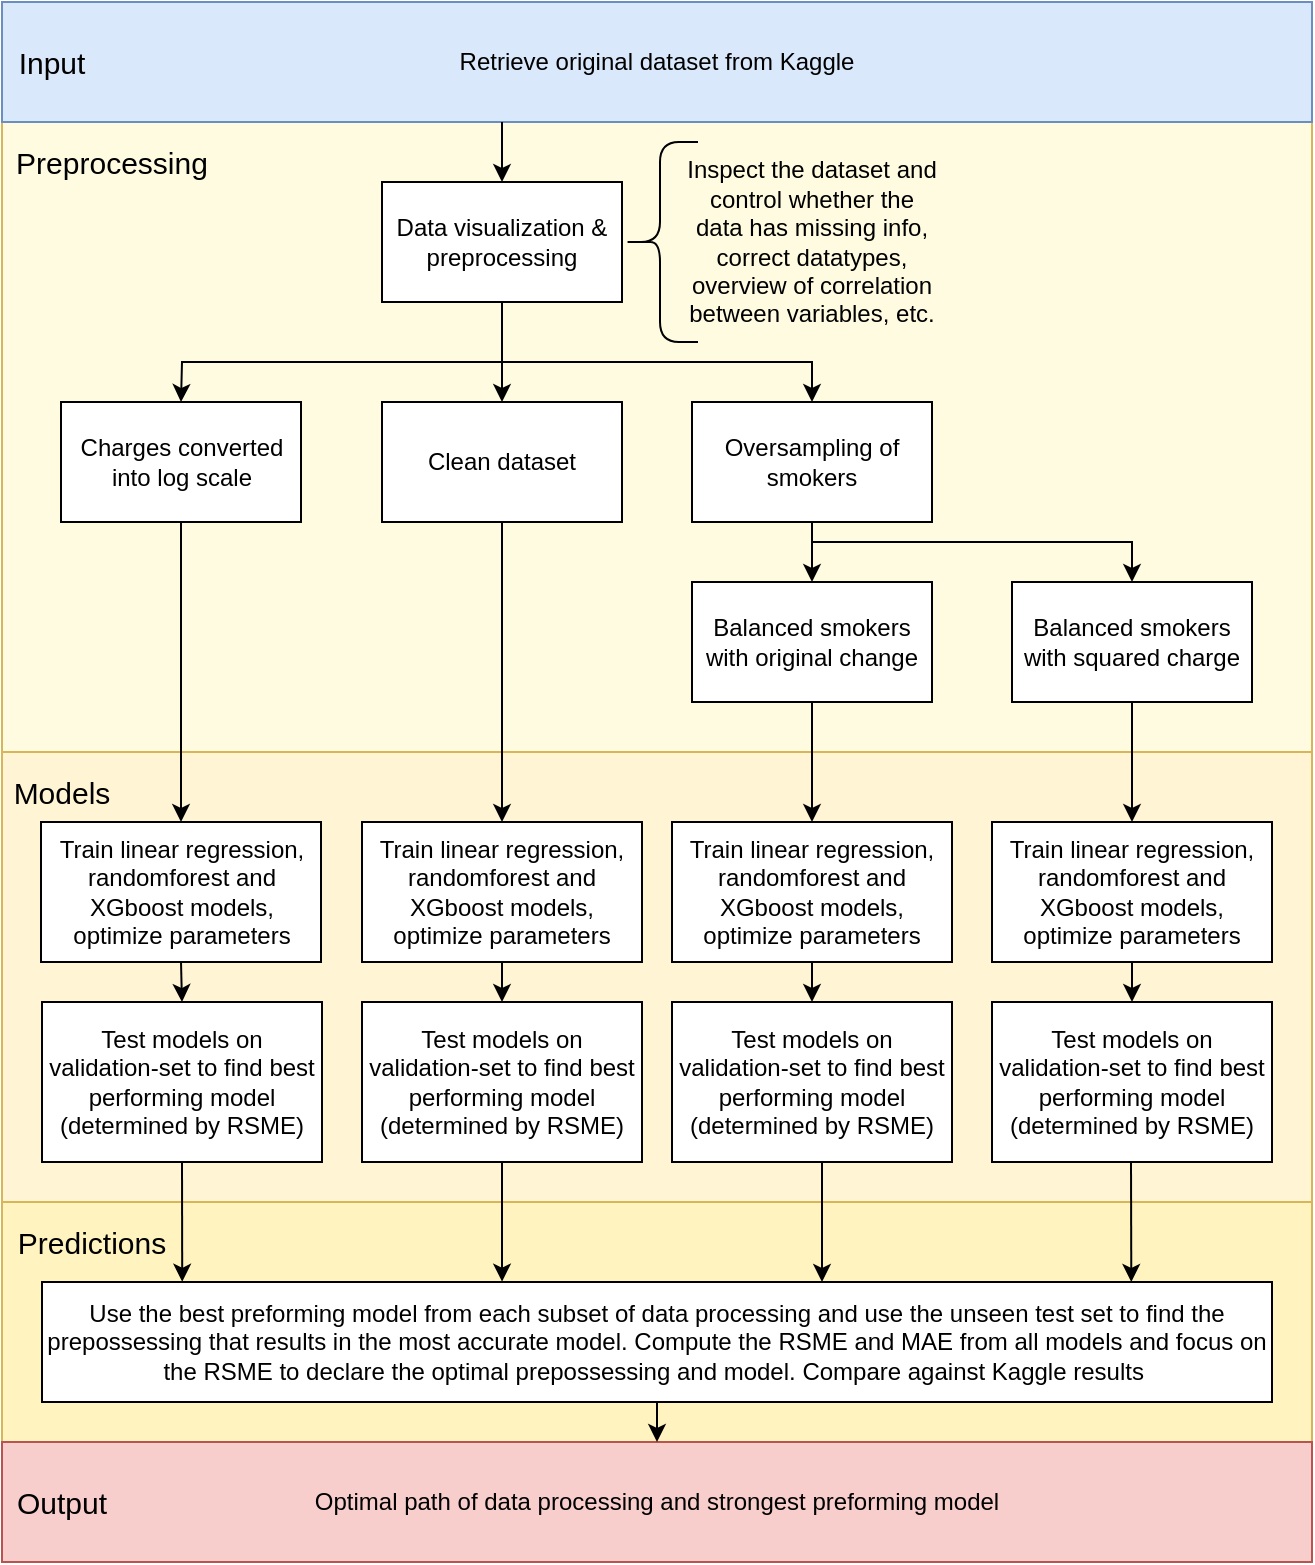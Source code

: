<mxfile version="24.8.4">
  <diagram name="Page-1" id="cgLvX9pm7fILCDlxTqBG">
    <mxGraphModel dx="1050" dy="522" grid="1" gridSize="10" guides="1" tooltips="1" connect="1" arrows="1" fold="1" page="1" pageScale="1" pageWidth="827" pageHeight="1169" math="0" shadow="0">
      <root>
        <mxCell id="0" />
        <mxCell id="1" parent="0" />
        <mxCell id="jIweyFXwGiTTPgL3AJe_-39" value="" style="rounded=0;whiteSpace=wrap;html=1;fillColor=#FFF5D4;strokeColor=#d6b656;" parent="1" vertex="1">
          <mxGeometry x="150" y="100" width="655" height="590" as="geometry" />
        </mxCell>
        <mxCell id="KB15gg8hwRpNrTWE3zUb-2" value="" style="rounded=0;whiteSpace=wrap;html=1;fillColor=#FFF4BF;strokeColor=#d6b656;" vertex="1" parent="1">
          <mxGeometry x="150" y="640" width="655" height="120" as="geometry" />
        </mxCell>
        <mxCell id="KB15gg8hwRpNrTWE3zUb-1" value="" style="rounded=0;whiteSpace=wrap;html=1;fillColor=#FFFBE0;strokeColor=#d6b656;gradientColor=none;" vertex="1" parent="1">
          <mxGeometry x="150" y="100" width="655" height="315" as="geometry" />
        </mxCell>
        <mxCell id="jIweyFXwGiTTPgL3AJe_-1" value="Charges converted into log scale" style="rounded=0;whiteSpace=wrap;html=1;" parent="1" vertex="1">
          <mxGeometry x="179.5" y="240" width="120" height="60" as="geometry" />
        </mxCell>
        <mxCell id="jIweyFXwGiTTPgL3AJe_-2" value="Clean dataset" style="rounded=0;whiteSpace=wrap;html=1;" parent="1" vertex="1">
          <mxGeometry x="340" y="240" width="120" height="60" as="geometry" />
        </mxCell>
        <mxCell id="jIweyFXwGiTTPgL3AJe_-3" value="Oversampling of smokers" style="rounded=0;whiteSpace=wrap;html=1;" parent="1" vertex="1">
          <mxGeometry x="495" y="240" width="120" height="60" as="geometry" />
        </mxCell>
        <mxCell id="jIweyFXwGiTTPgL3AJe_-5" value="Retrieve original dataset from Kaggle" style="rounded=0;whiteSpace=wrap;html=1;fillColor=#dae8fc;strokeColor=#6c8ebf;" parent="1" vertex="1">
          <mxGeometry x="150" y="40" width="655" height="60" as="geometry" />
        </mxCell>
        <mxCell id="jIweyFXwGiTTPgL3AJe_-6" value="Data visualization &amp;amp; p&lt;font style=&quot;font-size: 12px;&quot;&gt;reprocessing&lt;/font&gt;" style="rounded=0;whiteSpace=wrap;html=1;" parent="1" vertex="1">
          <mxGeometry x="340" y="130" width="120" height="60" as="geometry" />
        </mxCell>
        <mxCell id="jIweyFXwGiTTPgL3AJe_-7" value="" style="shape=curlyBracket;whiteSpace=wrap;html=1;rounded=1;labelPosition=left;verticalLabelPosition=middle;align=right;verticalAlign=middle;" parent="1" vertex="1">
          <mxGeometry x="460" y="110" width="38" height="100" as="geometry" />
        </mxCell>
        <mxCell id="jIweyFXwGiTTPgL3AJe_-9" value="Inspect the dataset and control whether the data has missing info, correct datatypes, overview of correlation between variables, etc." style="text;html=1;align=center;verticalAlign=middle;whiteSpace=wrap;rounded=0;" parent="1" vertex="1">
          <mxGeometry x="490" y="110" width="130" height="100" as="geometry" />
        </mxCell>
        <mxCell id="jIweyFXwGiTTPgL3AJe_-10" value="" style="endArrow=classic;html=1;rounded=0;entryX=0.5;entryY=0;entryDx=0;entryDy=0;" parent="1" target="jIweyFXwGiTTPgL3AJe_-6" edge="1">
          <mxGeometry width="50" height="50" relative="1" as="geometry">
            <mxPoint x="400" y="100" as="sourcePoint" />
            <mxPoint x="440" y="250" as="targetPoint" />
          </mxGeometry>
        </mxCell>
        <mxCell id="jIweyFXwGiTTPgL3AJe_-11" value="" style="endArrow=classic;html=1;rounded=0;exitX=0.5;exitY=1;exitDx=0;exitDy=0;entryX=0.5;entryY=0;entryDx=0;entryDy=0;" parent="1" source="jIweyFXwGiTTPgL3AJe_-6" target="jIweyFXwGiTTPgL3AJe_-2" edge="1">
          <mxGeometry width="50" height="50" relative="1" as="geometry">
            <mxPoint x="390" y="300" as="sourcePoint" />
            <mxPoint x="440" y="250" as="targetPoint" />
          </mxGeometry>
        </mxCell>
        <mxCell id="jIweyFXwGiTTPgL3AJe_-12" value="" style="endArrow=classic;html=1;rounded=0;entryX=0.5;entryY=0;entryDx=0;entryDy=0;" parent="1" target="jIweyFXwGiTTPgL3AJe_-1" edge="1">
          <mxGeometry width="50" height="50" relative="1" as="geometry">
            <mxPoint x="400" y="220" as="sourcePoint" />
            <mxPoint x="440" y="250" as="targetPoint" />
            <Array as="points">
              <mxPoint x="240" y="220" />
            </Array>
          </mxGeometry>
        </mxCell>
        <mxCell id="jIweyFXwGiTTPgL3AJe_-13" value="" style="endArrow=classic;html=1;rounded=0;entryX=0.5;entryY=0;entryDx=0;entryDy=0;" parent="1" target="jIweyFXwGiTTPgL3AJe_-3" edge="1">
          <mxGeometry width="50" height="50" relative="1" as="geometry">
            <mxPoint x="400" y="220" as="sourcePoint" />
            <mxPoint x="253" y="250" as="targetPoint" />
            <Array as="points">
              <mxPoint x="555" y="220" />
            </Array>
          </mxGeometry>
        </mxCell>
        <mxCell id="jIweyFXwGiTTPgL3AJe_-14" value="Balanced smokers with squared charge" style="rounded=0;whiteSpace=wrap;html=1;" parent="1" vertex="1">
          <mxGeometry x="655" y="330" width="120" height="60" as="geometry" />
        </mxCell>
        <mxCell id="jIweyFXwGiTTPgL3AJe_-15" value="Balanced smokers&lt;div&gt;with original change&lt;/div&gt;" style="rounded=0;whiteSpace=wrap;html=1;" parent="1" vertex="1">
          <mxGeometry x="495" y="330" width="120" height="60" as="geometry" />
        </mxCell>
        <mxCell id="jIweyFXwGiTTPgL3AJe_-16" value="" style="endArrow=classic;html=1;rounded=0;exitX=0.5;exitY=1;exitDx=0;exitDy=0;entryX=0.5;entryY=0;entryDx=0;entryDy=0;" parent="1" source="jIweyFXwGiTTPgL3AJe_-3" target="jIweyFXwGiTTPgL3AJe_-15" edge="1">
          <mxGeometry width="50" height="50" relative="1" as="geometry">
            <mxPoint x="520" y="340" as="sourcePoint" />
            <mxPoint x="570" y="290" as="targetPoint" />
          </mxGeometry>
        </mxCell>
        <mxCell id="jIweyFXwGiTTPgL3AJe_-17" value="" style="endArrow=classic;html=1;rounded=0;entryX=0.5;entryY=0;entryDx=0;entryDy=0;" parent="1" target="jIweyFXwGiTTPgL3AJe_-14" edge="1">
          <mxGeometry width="50" height="50" relative="1" as="geometry">
            <mxPoint x="555" y="310" as="sourcePoint" />
            <mxPoint x="570" y="290" as="targetPoint" />
            <Array as="points">
              <mxPoint x="715" y="310" />
            </Array>
          </mxGeometry>
        </mxCell>
        <mxCell id="jIweyFXwGiTTPgL3AJe_-18" value="Train linear regression, randomforest and XGboost models,&lt;div&gt;optimize parameters&lt;/div&gt;" style="rounded=0;whiteSpace=wrap;html=1;" parent="1" vertex="1">
          <mxGeometry x="169.5" y="450" width="140" height="70" as="geometry" />
        </mxCell>
        <mxCell id="jIweyFXwGiTTPgL3AJe_-19" value="Train linear regression, randomforest and XGboost models,&lt;div&gt;optimize parameters&lt;/div&gt;" style="rounded=0;whiteSpace=wrap;html=1;" parent="1" vertex="1">
          <mxGeometry x="330" y="450" width="140" height="70" as="geometry" />
        </mxCell>
        <mxCell id="jIweyFXwGiTTPgL3AJe_-20" value="Train linear regression, randomforest and XGboost models,&lt;div&gt;optimize parameters&lt;/div&gt;" style="rounded=0;whiteSpace=wrap;html=1;" parent="1" vertex="1">
          <mxGeometry x="485" y="450" width="140" height="70" as="geometry" />
        </mxCell>
        <mxCell id="jIweyFXwGiTTPgL3AJe_-21" value="Train linear regression, randomforest and XGboost models,&lt;div&gt;optimize parameters&lt;/div&gt;" style="rounded=0;whiteSpace=wrap;html=1;" parent="1" vertex="1">
          <mxGeometry x="645" y="450" width="140" height="70" as="geometry" />
        </mxCell>
        <mxCell id="jIweyFXwGiTTPgL3AJe_-22" value="" style="endArrow=classic;html=1;rounded=0;exitX=0.5;exitY=1;exitDx=0;exitDy=0;entryX=0.5;entryY=0;entryDx=0;entryDy=0;" parent="1" source="jIweyFXwGiTTPgL3AJe_-1" target="jIweyFXwGiTTPgL3AJe_-18" edge="1">
          <mxGeometry width="50" height="50" relative="1" as="geometry">
            <mxPoint x="420" y="420" as="sourcePoint" />
            <mxPoint x="470" y="370" as="targetPoint" />
          </mxGeometry>
        </mxCell>
        <mxCell id="jIweyFXwGiTTPgL3AJe_-23" value="" style="endArrow=classic;html=1;rounded=0;exitX=0.5;exitY=1;exitDx=0;exitDy=0;entryX=0.5;entryY=0;entryDx=0;entryDy=0;" parent="1" source="jIweyFXwGiTTPgL3AJe_-2" target="jIweyFXwGiTTPgL3AJe_-19" edge="1">
          <mxGeometry width="50" height="50" relative="1" as="geometry">
            <mxPoint x="420" y="420" as="sourcePoint" />
            <mxPoint x="470" y="370" as="targetPoint" />
          </mxGeometry>
        </mxCell>
        <mxCell id="jIweyFXwGiTTPgL3AJe_-24" value="" style="endArrow=classic;html=1;rounded=0;exitX=0.5;exitY=1;exitDx=0;exitDy=0;entryX=0.5;entryY=0;entryDx=0;entryDy=0;" parent="1" source="jIweyFXwGiTTPgL3AJe_-15" target="jIweyFXwGiTTPgL3AJe_-20" edge="1">
          <mxGeometry width="50" height="50" relative="1" as="geometry">
            <mxPoint x="420" y="420" as="sourcePoint" />
            <mxPoint x="470" y="370" as="targetPoint" />
          </mxGeometry>
        </mxCell>
        <mxCell id="jIweyFXwGiTTPgL3AJe_-25" value="" style="endArrow=classic;html=1;rounded=0;exitX=0.5;exitY=1;exitDx=0;exitDy=0;entryX=0.5;entryY=0;entryDx=0;entryDy=0;" parent="1" source="jIweyFXwGiTTPgL3AJe_-14" target="jIweyFXwGiTTPgL3AJe_-21" edge="1">
          <mxGeometry width="50" height="50" relative="1" as="geometry">
            <mxPoint x="420" y="420" as="sourcePoint" />
            <mxPoint x="470" y="370" as="targetPoint" />
          </mxGeometry>
        </mxCell>
        <mxCell id="jIweyFXwGiTTPgL3AJe_-26" value="Test models on validation-set to find best performing model (determined by RSME)" style="rounded=0;whiteSpace=wrap;html=1;" parent="1" vertex="1">
          <mxGeometry x="170" y="540" width="140" height="80" as="geometry" />
        </mxCell>
        <mxCell id="jIweyFXwGiTTPgL3AJe_-27" value="Test models on validation-set to find best performing model (determined by RSME)" style="rounded=0;whiteSpace=wrap;html=1;" parent="1" vertex="1">
          <mxGeometry x="330" y="540" width="140" height="80" as="geometry" />
        </mxCell>
        <mxCell id="jIweyFXwGiTTPgL3AJe_-28" value="Test models on validation-set to find best performing model (determined by RSME)" style="rounded=0;whiteSpace=wrap;html=1;" parent="1" vertex="1">
          <mxGeometry x="485" y="540" width="140" height="80" as="geometry" />
        </mxCell>
        <mxCell id="jIweyFXwGiTTPgL3AJe_-29" value="Test models on validation-set to find best performing model (determined by RSME)" style="rounded=0;whiteSpace=wrap;html=1;" parent="1" vertex="1">
          <mxGeometry x="645" y="540" width="140" height="80" as="geometry" />
        </mxCell>
        <mxCell id="jIweyFXwGiTTPgL3AJe_-30" value="Use the best preforming model from each subset of data processing and use the unseen test set to find the prepossessing that results in the most accurate model. Compute the RSME and MAE from all models and focus on the RSME to declare the optimal prepossessing and model. Compare against Kaggle results&amp;nbsp;" style="rounded=0;whiteSpace=wrap;html=1;" parent="1" vertex="1">
          <mxGeometry x="170" y="680" width="615" height="60" as="geometry" />
        </mxCell>
        <mxCell id="jIweyFXwGiTTPgL3AJe_-31" value="" style="endArrow=classic;html=1;rounded=0;exitX=0.5;exitY=1;exitDx=0;exitDy=0;entryX=0.5;entryY=0;entryDx=0;entryDy=0;" parent="1" source="jIweyFXwGiTTPgL3AJe_-18" target="jIweyFXwGiTTPgL3AJe_-26" edge="1">
          <mxGeometry width="50" height="50" relative="1" as="geometry">
            <mxPoint x="416" y="460" as="sourcePoint" />
            <mxPoint x="466" y="410" as="targetPoint" />
          </mxGeometry>
        </mxCell>
        <mxCell id="jIweyFXwGiTTPgL3AJe_-32" value="" style="endArrow=classic;html=1;rounded=0;exitX=0.5;exitY=1;exitDx=0;exitDy=0;entryX=0.5;entryY=0;entryDx=0;entryDy=0;" parent="1" source="jIweyFXwGiTTPgL3AJe_-19" target="jIweyFXwGiTTPgL3AJe_-27" edge="1">
          <mxGeometry width="50" height="50" relative="1" as="geometry">
            <mxPoint x="420" y="460" as="sourcePoint" />
            <mxPoint x="470" y="410" as="targetPoint" />
          </mxGeometry>
        </mxCell>
        <mxCell id="jIweyFXwGiTTPgL3AJe_-33" value="" style="endArrow=classic;html=1;rounded=0;exitX=0.5;exitY=1;exitDx=0;exitDy=0;entryX=0.114;entryY=-0.002;entryDx=0;entryDy=0;entryPerimeter=0;" parent="1" target="jIweyFXwGiTTPgL3AJe_-30" edge="1">
          <mxGeometry width="50" height="50" relative="1" as="geometry">
            <mxPoint x="240" y="620" as="sourcePoint" />
            <mxPoint x="470" y="570" as="targetPoint" />
          </mxGeometry>
        </mxCell>
        <mxCell id="jIweyFXwGiTTPgL3AJe_-34" value="" style="endArrow=classic;html=1;rounded=0;exitX=0.5;exitY=1;exitDx=0;exitDy=0;entryX=0.374;entryY=-0.003;entryDx=0;entryDy=0;entryPerimeter=0;" parent="1" target="jIweyFXwGiTTPgL3AJe_-30" edge="1">
          <mxGeometry width="50" height="50" relative="1" as="geometry">
            <mxPoint x="400" y="620" as="sourcePoint" />
            <mxPoint x="510" y="570" as="targetPoint" />
          </mxGeometry>
        </mxCell>
        <mxCell id="jIweyFXwGiTTPgL3AJe_-35" value="" style="endArrow=classic;html=1;rounded=0;exitX=0.5;exitY=1;exitDx=0;exitDy=0;" parent="1" edge="1">
          <mxGeometry width="50" height="50" relative="1" as="geometry">
            <mxPoint x="560" y="620" as="sourcePoint" />
            <mxPoint x="560" y="680" as="targetPoint" />
          </mxGeometry>
        </mxCell>
        <mxCell id="jIweyFXwGiTTPgL3AJe_-36" value="" style="endArrow=classic;html=1;rounded=0;exitX=0.5;exitY=1;exitDx=0;exitDy=0;entryX=0.895;entryY=0;entryDx=0;entryDy=0;entryPerimeter=0;" parent="1" edge="1">
          <mxGeometry width="50" height="50" relative="1" as="geometry">
            <mxPoint x="714.5" y="620" as="sourcePoint" />
            <mxPoint x="714.65" y="680" as="targetPoint" />
          </mxGeometry>
        </mxCell>
        <mxCell id="jIweyFXwGiTTPgL3AJe_-37" value="" style="endArrow=classic;html=1;rounded=0;exitX=0.5;exitY=1;exitDx=0;exitDy=0;entryX=0.5;entryY=0;entryDx=0;entryDy=0;" parent="1" source="jIweyFXwGiTTPgL3AJe_-20" target="jIweyFXwGiTTPgL3AJe_-28" edge="1">
          <mxGeometry width="50" height="50" relative="1" as="geometry">
            <mxPoint x="300" y="460" as="sourcePoint" />
            <mxPoint x="350" y="410" as="targetPoint" />
          </mxGeometry>
        </mxCell>
        <mxCell id="jIweyFXwGiTTPgL3AJe_-38" value="" style="endArrow=classic;html=1;rounded=0;exitX=0.5;exitY=1;exitDx=0;exitDy=0;entryX=0.5;entryY=0;entryDx=0;entryDy=0;" parent="1" source="jIweyFXwGiTTPgL3AJe_-21" target="jIweyFXwGiTTPgL3AJe_-29" edge="1">
          <mxGeometry width="50" height="50" relative="1" as="geometry">
            <mxPoint x="300" y="460" as="sourcePoint" />
            <mxPoint x="350" y="410" as="targetPoint" />
          </mxGeometry>
        </mxCell>
        <mxCell id="jIweyFXwGiTTPgL3AJe_-40" value="&lt;font style=&quot;font-size: 15px;&quot;&gt;Preprocessing&lt;/font&gt;" style="text;html=1;align=center;verticalAlign=middle;whiteSpace=wrap;rounded=0;" parent="1" vertex="1">
          <mxGeometry x="150" y="100" width="110" height="40" as="geometry" />
        </mxCell>
        <mxCell id="jIweyFXwGiTTPgL3AJe_-41" value="&lt;font style=&quot;font-size: 15px;&quot;&gt;Input&lt;/font&gt;" style="text;html=1;align=center;verticalAlign=middle;whiteSpace=wrap;rounded=0;" parent="1" vertex="1">
          <mxGeometry x="150" y="40" width="50" height="60" as="geometry" />
        </mxCell>
        <mxCell id="jIweyFXwGiTTPgL3AJe_-42" value="Optimal path of data processing and strongest preforming model" style="rounded=0;whiteSpace=wrap;html=1;fillColor=#f8cecc;strokeColor=#b85450;" parent="1" vertex="1">
          <mxGeometry x="150" y="760" width="655" height="60" as="geometry" />
        </mxCell>
        <mxCell id="jIweyFXwGiTTPgL3AJe_-44" value="" style="endArrow=classic;html=1;rounded=0;exitX=0.5;exitY=1;exitDx=0;exitDy=0;entryX=0.5;entryY=0;entryDx=0;entryDy=0;" parent="1" source="jIweyFXwGiTTPgL3AJe_-30" target="jIweyFXwGiTTPgL3AJe_-42" edge="1">
          <mxGeometry width="50" height="50" relative="1" as="geometry">
            <mxPoint x="270" y="770" as="sourcePoint" />
            <mxPoint x="465" y="760" as="targetPoint" />
          </mxGeometry>
        </mxCell>
        <mxCell id="jIweyFXwGiTTPgL3AJe_-45" value="&lt;font style=&quot;font-size: 15px;&quot;&gt;Output&lt;/font&gt;" style="text;html=1;align=center;verticalAlign=middle;whiteSpace=wrap;rounded=0;" parent="1" vertex="1">
          <mxGeometry x="150" y="760" width="60" height="60" as="geometry" />
        </mxCell>
        <mxCell id="KB15gg8hwRpNrTWE3zUb-3" value="&lt;font style=&quot;font-size: 15px;&quot;&gt;Models&lt;/font&gt;" style="text;html=1;align=center;verticalAlign=middle;whiteSpace=wrap;rounded=0;" vertex="1" parent="1">
          <mxGeometry x="150" y="405" width="60" height="60" as="geometry" />
        </mxCell>
        <mxCell id="KB15gg8hwRpNrTWE3zUb-5" value="&lt;font style=&quot;font-size: 15px;&quot;&gt;Predictions&lt;/font&gt;" style="text;html=1;align=center;verticalAlign=middle;whiteSpace=wrap;rounded=0;" vertex="1" parent="1">
          <mxGeometry x="150" y="630" width="90" height="60" as="geometry" />
        </mxCell>
      </root>
    </mxGraphModel>
  </diagram>
</mxfile>
